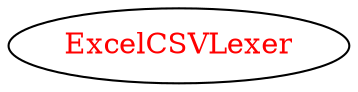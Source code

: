 digraph dependencyGraph {
 concentrate=true;
 ranksep="2.0";
 rankdir="LR"; 
 splines="ortho";
"ExcelCSVLexer" [fontcolor="red"];
}